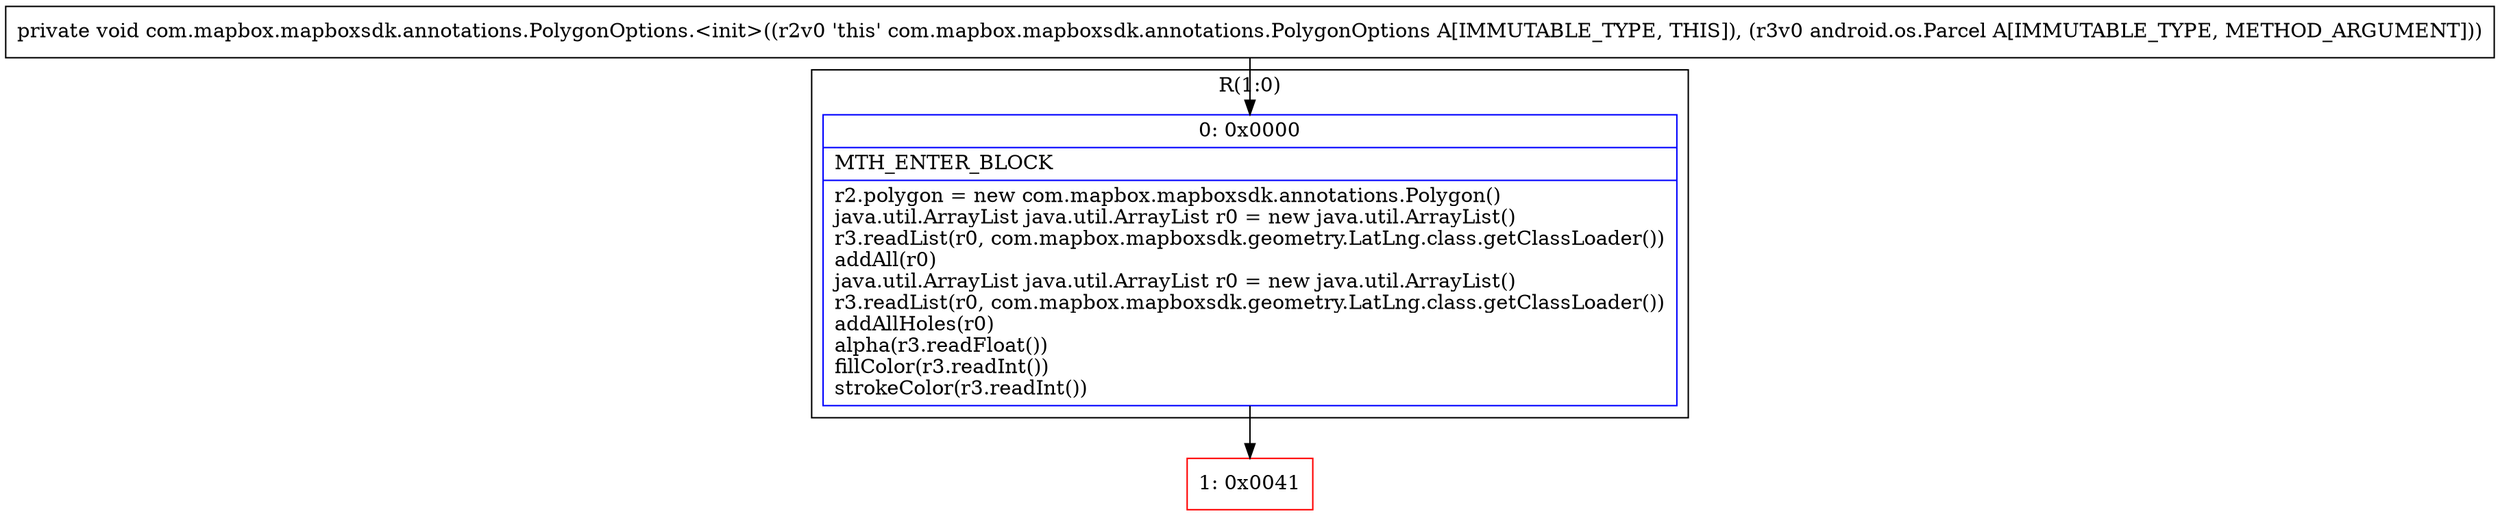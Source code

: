 digraph "CFG forcom.mapbox.mapboxsdk.annotations.PolygonOptions.\<init\>(Landroid\/os\/Parcel;)V" {
subgraph cluster_Region_1833739776 {
label = "R(1:0)";
node [shape=record,color=blue];
Node_0 [shape=record,label="{0\:\ 0x0000|MTH_ENTER_BLOCK\l|r2.polygon = new com.mapbox.mapboxsdk.annotations.Polygon()\ljava.util.ArrayList java.util.ArrayList r0 = new java.util.ArrayList()\lr3.readList(r0, com.mapbox.mapboxsdk.geometry.LatLng.class.getClassLoader())\laddAll(r0)\ljava.util.ArrayList java.util.ArrayList r0 = new java.util.ArrayList()\lr3.readList(r0, com.mapbox.mapboxsdk.geometry.LatLng.class.getClassLoader())\laddAllHoles(r0)\lalpha(r3.readFloat())\lfillColor(r3.readInt())\lstrokeColor(r3.readInt())\l}"];
}
Node_1 [shape=record,color=red,label="{1\:\ 0x0041}"];
MethodNode[shape=record,label="{private void com.mapbox.mapboxsdk.annotations.PolygonOptions.\<init\>((r2v0 'this' com.mapbox.mapboxsdk.annotations.PolygonOptions A[IMMUTABLE_TYPE, THIS]), (r3v0 android.os.Parcel A[IMMUTABLE_TYPE, METHOD_ARGUMENT])) }"];
MethodNode -> Node_0;
Node_0 -> Node_1;
}

